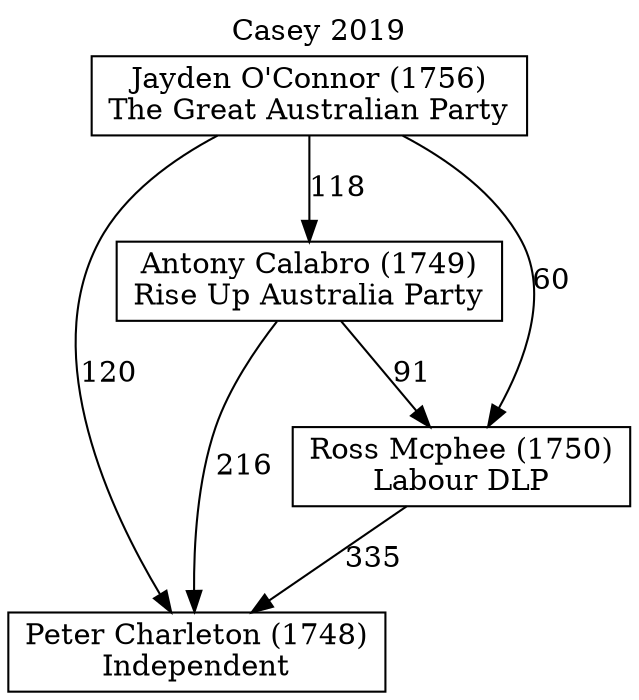 // House preference flow
digraph "Peter Charleton (1748)_Casey_2019" {
	graph [label="Casey 2019" labelloc=t mclimit=10]
	node [shape=box]
	"Antony Calabro (1749)" [label="Antony Calabro (1749)
Rise Up Australia Party"]
	"Jayden O'Connor (1756)" [label="Jayden O'Connor (1756)
The Great Australian Party"]
	"Peter Charleton (1748)" [label="Peter Charleton (1748)
Independent"]
	"Ross Mcphee (1750)" [label="Ross Mcphee (1750)
Labour DLP"]
	"Antony Calabro (1749)" -> "Peter Charleton (1748)" [label=216]
	"Antony Calabro (1749)" -> "Ross Mcphee (1750)" [label=91]
	"Jayden O'Connor (1756)" -> "Antony Calabro (1749)" [label=118]
	"Jayden O'Connor (1756)" -> "Peter Charleton (1748)" [label=120]
	"Jayden O'Connor (1756)" -> "Ross Mcphee (1750)" [label=60]
	"Ross Mcphee (1750)" -> "Peter Charleton (1748)" [label=335]
}
